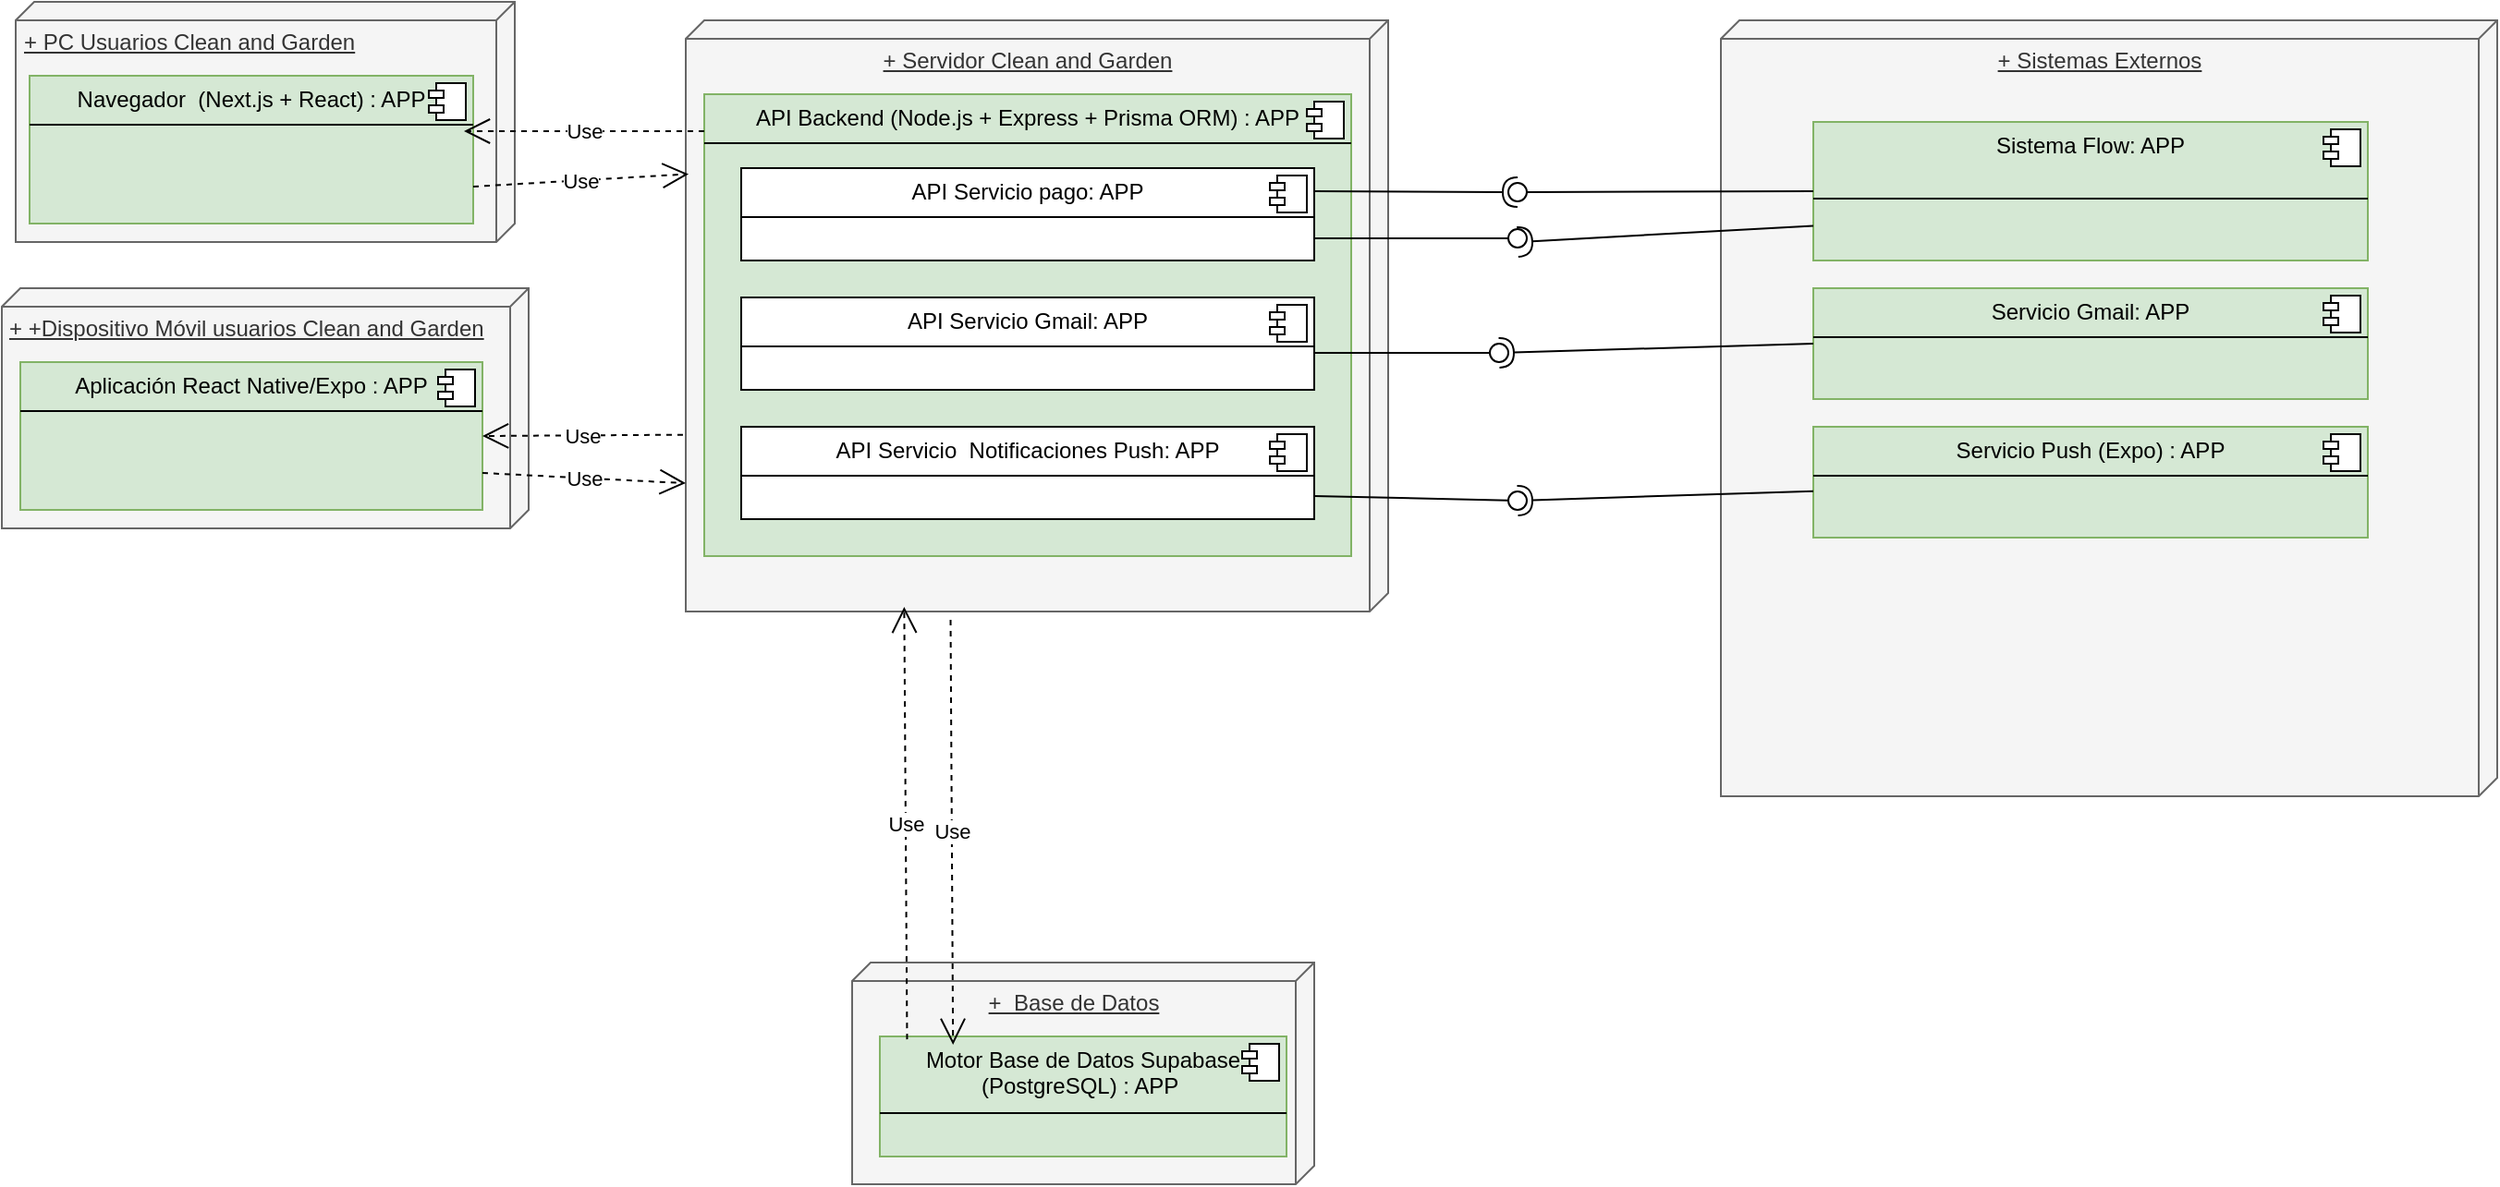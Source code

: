 <mxfile version="28.2.5">
  <diagram name="Vista Física - Despliegue" id="deployment-diagram">
    <mxGraphModel dx="1895" dy="973" grid="1" gridSize="10" guides="1" tooltips="1" connect="1" arrows="1" fold="1" page="1" pageScale="1" pageWidth="827" pageHeight="1169" math="0" shadow="0">
      <root>
        <mxCell id="0" />
        <mxCell id="1" parent="0" />
        <mxCell id="MmMFV5npG8T5-9VpGLUH-14" value="+ PC Usuarios Clean and Garden" style="verticalAlign=top;align=left;spacingTop=8;spacingLeft=2;spacingRight=12;shape=cube;size=10;direction=south;fontStyle=4;html=1;whiteSpace=wrap;fillColor=#f5f5f5;fontColor=#333333;strokeColor=#666666;" parent="1" vertex="1">
          <mxGeometry x="17.5" y="380" width="270" height="130" as="geometry" />
        </mxCell>
        <mxCell id="MmMFV5npG8T5-9VpGLUH-17" value="&lt;p style=&quot;margin:0px;margin-top:6px;text-align:center;&quot;&gt;Navegador&amp;nbsp; (Next.js + React) : APP&lt;/p&gt;&lt;hr size=&quot;1&quot; style=&quot;border-style:solid;&quot;&gt;&lt;p style=&quot;margin:0px;margin-left:8px;&quot;&gt;&lt;br&gt;&lt;/p&gt;" style="align=left;overflow=fill;html=1;dropTarget=0;whiteSpace=wrap;fillColor=#d5e8d4;strokeColor=#82b366;" parent="1" vertex="1">
          <mxGeometry x="25" y="420" width="240" height="80" as="geometry" />
        </mxCell>
        <mxCell id="MmMFV5npG8T5-9VpGLUH-18" value="" style="shape=component;jettyWidth=8;jettyHeight=4;" parent="MmMFV5npG8T5-9VpGLUH-17" vertex="1">
          <mxGeometry x="1" width="20" height="20" relative="1" as="geometry">
            <mxPoint x="-24" y="4" as="offset" />
          </mxGeometry>
        </mxCell>
        <mxCell id="MmMFV5npG8T5-9VpGLUH-20" value="+ +Dispositivo Móvil usuarios Clean and Garden" style="verticalAlign=top;align=left;spacingTop=8;spacingLeft=2;spacingRight=12;shape=cube;size=10;direction=south;fontStyle=4;html=1;whiteSpace=wrap;fillColor=#f5f5f5;strokeColor=#666666;fontColor=#333333;" parent="1" vertex="1">
          <mxGeometry x="10" y="535" width="285" height="130" as="geometry" />
        </mxCell>
        <mxCell id="MmMFV5npG8T5-9VpGLUH-21" value="&lt;p style=&quot;margin:0px;margin-top:6px;text-align:center;&quot;&gt;Aplicación React Native/Expo : APP&lt;/p&gt;&lt;hr size=&quot;1&quot; style=&quot;border-style:solid;&quot;&gt;&lt;p style=&quot;margin:0px;margin-left:8px;&quot;&gt;&lt;br&gt;&lt;/p&gt;" style="align=left;overflow=fill;html=1;dropTarget=0;whiteSpace=wrap;fillColor=#d5e8d4;strokeColor=#82b366;" parent="1" vertex="1">
          <mxGeometry x="20" y="575" width="250" height="80" as="geometry" />
        </mxCell>
        <mxCell id="MmMFV5npG8T5-9VpGLUH-22" value="" style="shape=component;jettyWidth=8;jettyHeight=4;" parent="MmMFV5npG8T5-9VpGLUH-21" vertex="1">
          <mxGeometry x="1" width="20" height="20" relative="1" as="geometry">
            <mxPoint x="-24" y="4" as="offset" />
          </mxGeometry>
        </mxCell>
        <mxCell id="MmMFV5npG8T5-9VpGLUH-23" value="&lt;div style=&quot;&quot;&gt;&lt;span style=&quot;background-color: transparent;&quot;&gt;+ Servidor Clean and Garden&lt;/span&gt;&lt;/div&gt;" style="verticalAlign=top;align=center;spacingTop=8;spacingLeft=2;spacingRight=12;shape=cube;size=10;direction=south;fontStyle=4;html=1;whiteSpace=wrap;fillColor=#f5f5f5;fontColor=#333333;strokeColor=#666666;" parent="1" vertex="1">
          <mxGeometry x="380" y="390" width="380" height="320" as="geometry" />
        </mxCell>
        <mxCell id="MmMFV5npG8T5-9VpGLUH-25" value="&lt;p style=&quot;margin:0px;margin-top:6px;text-align:center;&quot;&gt;API Backend (Node.js + Express + Prisma ORM) : APP&lt;/p&gt;&lt;hr size=&quot;1&quot; style=&quot;border-style:solid;&quot;&gt;&lt;p style=&quot;margin:0px;margin-left:8px;&quot;&gt;&lt;br&gt;&lt;/p&gt;" style="align=left;overflow=fill;html=1;dropTarget=0;whiteSpace=wrap;fillColor=#d5e8d4;strokeColor=#82b366;" parent="1" vertex="1">
          <mxGeometry x="390" y="430" width="350" height="250" as="geometry" />
        </mxCell>
        <mxCell id="MmMFV5npG8T5-9VpGLUH-26" value="" style="shape=component;jettyWidth=8;jettyHeight=4;" parent="MmMFV5npG8T5-9VpGLUH-25" vertex="1">
          <mxGeometry x="1" width="20" height="20" relative="1" as="geometry">
            <mxPoint x="-24" y="4" as="offset" />
          </mxGeometry>
        </mxCell>
        <mxCell id="MmMFV5npG8T5-9VpGLUH-28" value="&lt;p style=&quot;margin:0px;margin-top:6px;text-align:center;&quot;&gt;API Servicio pago: APP&lt;/p&gt;&lt;hr size=&quot;1&quot; style=&quot;border-style:solid;&quot;&gt;&lt;p style=&quot;margin:0px;margin-left:8px;&quot;&gt;&lt;br&gt;&lt;/p&gt;" style="align=left;overflow=fill;html=1;dropTarget=0;whiteSpace=wrap;" parent="1" vertex="1">
          <mxGeometry x="410" y="470" width="310" height="50" as="geometry" />
        </mxCell>
        <mxCell id="MmMFV5npG8T5-9VpGLUH-29" value="" style="shape=component;jettyWidth=8;jettyHeight=4;" parent="MmMFV5npG8T5-9VpGLUH-28" vertex="1">
          <mxGeometry x="1" width="20" height="20" relative="1" as="geometry">
            <mxPoint x="-24" y="4" as="offset" />
          </mxGeometry>
        </mxCell>
        <mxCell id="MmMFV5npG8T5-9VpGLUH-30" value="&lt;p style=&quot;margin:0px;margin-top:6px;text-align:center;&quot;&gt;API Servicio Gmail: APP&lt;/p&gt;&lt;hr size=&quot;1&quot; style=&quot;border-style:solid;&quot;&gt;&lt;p style=&quot;margin:0px;margin-left:8px;&quot;&gt;&lt;br&gt;&lt;/p&gt;" style="align=left;overflow=fill;html=1;dropTarget=0;whiteSpace=wrap;" parent="1" vertex="1">
          <mxGeometry x="410" y="540" width="310" height="50" as="geometry" />
        </mxCell>
        <mxCell id="MmMFV5npG8T5-9VpGLUH-31" value="" style="shape=component;jettyWidth=8;jettyHeight=4;" parent="MmMFV5npG8T5-9VpGLUH-30" vertex="1">
          <mxGeometry x="1" width="20" height="20" relative="1" as="geometry">
            <mxPoint x="-24" y="4" as="offset" />
          </mxGeometry>
        </mxCell>
        <mxCell id="MmMFV5npG8T5-9VpGLUH-32" value="&lt;p style=&quot;margin:0px;margin-top:6px;text-align:center;&quot;&gt;API Servicio&amp;nbsp; Notificaciones Push: APP&lt;/p&gt;&lt;hr size=&quot;1&quot; style=&quot;border-style:solid;&quot;&gt;&lt;p style=&quot;margin:0px;margin-left:8px;&quot;&gt;&lt;br&gt;&lt;/p&gt;" style="align=left;overflow=fill;html=1;dropTarget=0;whiteSpace=wrap;" parent="1" vertex="1">
          <mxGeometry x="410" y="610" width="310" height="50" as="geometry" />
        </mxCell>
        <mxCell id="MmMFV5npG8T5-9VpGLUH-33" value="" style="shape=component;jettyWidth=8;jettyHeight=4;" parent="MmMFV5npG8T5-9VpGLUH-32" vertex="1">
          <mxGeometry x="1" width="20" height="20" relative="1" as="geometry">
            <mxPoint x="-24" y="4" as="offset" />
          </mxGeometry>
        </mxCell>
        <mxCell id="MmMFV5npG8T5-9VpGLUH-34" value="+&amp;nbsp; Base de Datos" style="verticalAlign=top;align=center;spacingTop=8;spacingLeft=2;spacingRight=12;shape=cube;size=10;direction=south;fontStyle=4;html=1;whiteSpace=wrap;fillColor=#f5f5f5;fontColor=#333333;strokeColor=#666666;" parent="1" vertex="1">
          <mxGeometry x="470" y="900" width="250" height="120" as="geometry" />
        </mxCell>
        <mxCell id="MmMFV5npG8T5-9VpGLUH-35" value="&lt;p style=&quot;margin:0px;margin-top:6px;text-align:center;&quot;&gt;&lt;span style=&quot;background-color: transparent; color: light-dark(rgb(0, 0, 0), rgb(255, 255, 255)); text-align: left;&quot;&gt;Motor Base de Datos Supabase (PostgreSQL) : APP&lt;/span&gt;&amp;nbsp;&lt;/p&gt;&lt;hr size=&quot;1&quot; style=&quot;border-style:solid;&quot;&gt;&lt;p style=&quot;margin:0px;margin-left:8px;&quot;&gt;&lt;br&gt;&lt;/p&gt;" style="align=left;overflow=fill;html=1;dropTarget=0;whiteSpace=wrap;fillColor=#d5e8d4;strokeColor=#82b366;" parent="1" vertex="1">
          <mxGeometry x="485" y="940" width="220" height="65" as="geometry" />
        </mxCell>
        <mxCell id="MmMFV5npG8T5-9VpGLUH-36" value="" style="shape=component;jettyWidth=8;jettyHeight=4;" parent="MmMFV5npG8T5-9VpGLUH-35" vertex="1">
          <mxGeometry x="1" width="20" height="20" relative="1" as="geometry">
            <mxPoint x="-24" y="4" as="offset" />
          </mxGeometry>
        </mxCell>
        <mxCell id="MmMFV5npG8T5-9VpGLUH-57" value="Use" style="endArrow=open;endSize=12;dashed=1;html=1;rounded=0;exitX=1;exitY=0.75;exitDx=0;exitDy=0;entryX=0.26;entryY=0.996;entryDx=0;entryDy=0;entryPerimeter=0;" parent="1" source="MmMFV5npG8T5-9VpGLUH-17" target="MmMFV5npG8T5-9VpGLUH-23" edge="1">
          <mxGeometry width="160" relative="1" as="geometry">
            <mxPoint x="230" y="570" as="sourcePoint" />
            <mxPoint x="690" y="380" as="targetPoint" />
          </mxGeometry>
        </mxCell>
        <mxCell id="MmMFV5npG8T5-9VpGLUH-58" value="Use" style="endArrow=open;endSize=12;dashed=1;html=1;rounded=0;exitX=1;exitY=0.75;exitDx=0;exitDy=0;entryX=0.783;entryY=1;entryDx=0;entryDy=0;entryPerimeter=0;" parent="1" source="MmMFV5npG8T5-9VpGLUH-21" target="MmMFV5npG8T5-9VpGLUH-23" edge="1">
          <mxGeometry width="160" relative="1" as="geometry">
            <mxPoint x="240" y="570" as="sourcePoint" />
            <mxPoint x="390" y="570" as="targetPoint" />
            <Array as="points" />
          </mxGeometry>
        </mxCell>
        <mxCell id="MmMFV5npG8T5-9VpGLUH-59" value="Use" style="endArrow=open;endSize=12;dashed=1;html=1;rounded=0;" parent="1" edge="1">
          <mxGeometry width="160" relative="1" as="geometry">
            <mxPoint x="390" y="450" as="sourcePoint" />
            <mxPoint x="260" y="450" as="targetPoint" />
          </mxGeometry>
        </mxCell>
        <mxCell id="MmMFV5npG8T5-9VpGLUH-60" value="Use" style="endArrow=open;endSize=12;dashed=1;html=1;rounded=0;entryX=1;entryY=0.5;entryDx=0;entryDy=0;exitX=0.701;exitY=1.004;exitDx=0;exitDy=0;exitPerimeter=0;" parent="1" source="MmMFV5npG8T5-9VpGLUH-23" target="MmMFV5npG8T5-9VpGLUH-21" edge="1">
          <mxGeometry width="160" relative="1" as="geometry">
            <mxPoint x="407" y="380" as="sourcePoint" />
            <mxPoint x="342.1" y="167.34" as="targetPoint" />
          </mxGeometry>
        </mxCell>
        <mxCell id="MmMFV5npG8T5-9VpGLUH-61" value="Use" style="endArrow=open;endSize=12;dashed=1;html=1;rounded=0;entryX=0.18;entryY=0.069;entryDx=0;entryDy=0;entryPerimeter=0;exitX=1.014;exitY=0.623;exitDx=0;exitDy=0;exitPerimeter=0;" parent="1" source="MmMFV5npG8T5-9VpGLUH-23" target="MmMFV5npG8T5-9VpGLUH-35" edge="1">
          <mxGeometry width="160" relative="1" as="geometry">
            <mxPoint x="540" y="720" as="sourcePoint" />
            <mxPoint x="510" y="950" as="targetPoint" />
          </mxGeometry>
        </mxCell>
        <mxCell id="MmMFV5npG8T5-9VpGLUH-62" value="Use" style="endArrow=open;endSize=12;dashed=1;html=1;rounded=0;exitX=0.067;exitY=0.024;exitDx=0;exitDy=0;exitPerimeter=0;entryX=0.992;entryY=0.689;entryDx=0;entryDy=0;entryPerimeter=0;" parent="1" source="MmMFV5npG8T5-9VpGLUH-35" target="MmMFV5npG8T5-9VpGLUH-23" edge="1">
          <mxGeometry width="160" relative="1" as="geometry">
            <mxPoint x="760" y="610" as="sourcePoint" />
            <mxPoint x="498" y="700" as="targetPoint" />
          </mxGeometry>
        </mxCell>
        <mxCell id="MmMFV5npG8T5-9VpGLUH-65" value="" style="ellipse;whiteSpace=wrap;html=1;align=center;aspect=fixed;fillColor=none;strokeColor=none;resizable=0;perimeter=centerPerimeter;rotatable=0;allowArrows=0;points=[];outlineConnect=1;" parent="1" vertex="1">
          <mxGeometry x="555" y="610" width="10" height="10" as="geometry" />
        </mxCell>
        <mxCell id="MmMFV5npG8T5-9VpGLUH-68" value="" style="ellipse;whiteSpace=wrap;html=1;align=center;aspect=fixed;fillColor=none;strokeColor=none;resizable=0;perimeter=centerPerimeter;rotatable=0;allowArrows=0;points=[];outlineConnect=1;" parent="1" vertex="1">
          <mxGeometry x="555" y="610" width="10" height="10" as="geometry" />
        </mxCell>
        <mxCell id="MmMFV5npG8T5-9VpGLUH-37" value="+ Sistemas Externos" style="verticalAlign=top;align=center;spacingTop=8;spacingLeft=2;spacingRight=12;shape=cube;size=10;direction=south;fontStyle=4;html=1;whiteSpace=wrap;fillColor=#f5f5f5;fontColor=#333333;strokeColor=#666666;" parent="1" vertex="1">
          <mxGeometry x="940" y="390" width="420" height="420" as="geometry" />
        </mxCell>
        <mxCell id="MmMFV5npG8T5-9VpGLUH-72" value="&lt;p style=&quot;margin:0px;margin-top:6px;text-align:center;&quot;&gt;Sistema Flow: APP&lt;/p&gt;&lt;div&gt;&lt;br&gt;&lt;/div&gt;&lt;hr size=&quot;1&quot; style=&quot;border-style:solid;&quot;&gt;&lt;p style=&quot;margin:0px;margin-left:8px;&quot;&gt;&lt;br&gt;&lt;/p&gt;" style="align=left;overflow=fill;html=1;dropTarget=0;whiteSpace=wrap;fillColor=#d5e8d4;strokeColor=#82b366;" parent="1" vertex="1">
          <mxGeometry x="990" y="445" width="300" height="75" as="geometry" />
        </mxCell>
        <mxCell id="MmMFV5npG8T5-9VpGLUH-73" value="" style="shape=component;jettyWidth=8;jettyHeight=4;" parent="MmMFV5npG8T5-9VpGLUH-72" vertex="1">
          <mxGeometry x="1" width="20" height="20" relative="1" as="geometry">
            <mxPoint x="-24" y="4" as="offset" />
          </mxGeometry>
        </mxCell>
        <mxCell id="MmMFV5npG8T5-9VpGLUH-76" value="" style="ellipse;whiteSpace=wrap;html=1;align=center;aspect=fixed;fillColor=none;strokeColor=none;resizable=0;perimeter=centerPerimeter;rotatable=0;allowArrows=0;points=[];outlineConnect=1;" parent="1" vertex="1">
          <mxGeometry x="555" y="650" width="10" height="10" as="geometry" />
        </mxCell>
        <mxCell id="MmMFV5npG8T5-9VpGLUH-79" value="" style="ellipse;whiteSpace=wrap;html=1;align=center;aspect=fixed;fillColor=none;strokeColor=none;resizable=0;perimeter=centerPerimeter;rotatable=0;allowArrows=0;points=[];outlineConnect=1;" parent="1" vertex="1">
          <mxGeometry x="555" y="650" width="10" height="10" as="geometry" />
        </mxCell>
        <mxCell id="MmMFV5npG8T5-9VpGLUH-85" value="" style="ellipse;whiteSpace=wrap;html=1;align=center;aspect=fixed;fillColor=none;strokeColor=none;resizable=0;perimeter=centerPerimeter;rotatable=0;allowArrows=0;points=[];outlineConnect=1;" parent="1" vertex="1">
          <mxGeometry x="555" y="650" width="10" height="10" as="geometry" />
        </mxCell>
        <mxCell id="MmMFV5npG8T5-9VpGLUH-88" value="" style="ellipse;whiteSpace=wrap;html=1;align=center;aspect=fixed;fillColor=none;strokeColor=none;resizable=0;perimeter=centerPerimeter;rotatable=0;allowArrows=0;points=[];outlineConnect=1;" parent="1" vertex="1">
          <mxGeometry x="555" y="650" width="10" height="10" as="geometry" />
        </mxCell>
        <mxCell id="MmMFV5npG8T5-9VpGLUH-91" value="" style="ellipse;whiteSpace=wrap;html=1;align=center;aspect=fixed;fillColor=none;strokeColor=none;resizable=0;perimeter=centerPerimeter;rotatable=0;allowArrows=0;points=[];outlineConnect=1;" parent="1" vertex="1">
          <mxGeometry x="675" y="650" width="10" height="10" as="geometry" />
        </mxCell>
        <mxCell id="MmMFV5npG8T5-9VpGLUH-94" value="" style="ellipse;whiteSpace=wrap;html=1;align=center;aspect=fixed;fillColor=none;strokeColor=none;resizable=0;perimeter=centerPerimeter;rotatable=0;allowArrows=0;points=[];outlineConnect=1;" parent="1" vertex="1">
          <mxGeometry x="675" y="650" width="10" height="10" as="geometry" />
        </mxCell>
        <mxCell id="c3lClaX7j1MCzwCienj9-1" value="&lt;p style=&quot;margin:0px;margin-top:6px;text-align:center;&quot;&gt;&lt;/p&gt;&lt;p style=&quot;margin: 6px 0px 0px; text-align: center;&quot;&gt;Servicio Gmail: APP&lt;/p&gt;&lt;hr style=&quot;border-style: solid;&quot; size=&quot;1&quot;&gt;&lt;p style=&quot;margin: 0px 0px 0px 8px;&quot;&gt;&lt;br&gt;&lt;/p&gt;" style="align=left;overflow=fill;html=1;dropTarget=0;whiteSpace=wrap;fillColor=#d5e8d4;strokeColor=#82b366;" vertex="1" parent="1">
          <mxGeometry x="990" y="535" width="300" height="60" as="geometry" />
        </mxCell>
        <mxCell id="c3lClaX7j1MCzwCienj9-2" value="" style="shape=component;jettyWidth=8;jettyHeight=4;" vertex="1" parent="c3lClaX7j1MCzwCienj9-1">
          <mxGeometry x="1" width="20" height="20" relative="1" as="geometry">
            <mxPoint x="-24" y="4" as="offset" />
          </mxGeometry>
        </mxCell>
        <mxCell id="c3lClaX7j1MCzwCienj9-3" value="&lt;p style=&quot;margin:0px;margin-top:6px;text-align:center;&quot;&gt;&lt;/p&gt;&lt;p style=&quot;margin: 6px 0px 0px; text-align: center;&quot;&gt;Servicio Push (Expo) : APP&lt;/p&gt;&lt;hr style=&quot;border-style: solid;&quot; size=&quot;1&quot;&gt;&lt;p style=&quot;margin: 0px 0px 0px 8px;&quot;&gt;&lt;br&gt;&lt;/p&gt;" style="align=left;overflow=fill;html=1;dropTarget=0;whiteSpace=wrap;fillColor=#d5e8d4;strokeColor=#82b366;" vertex="1" parent="1">
          <mxGeometry x="990" y="610" width="300" height="60" as="geometry" />
        </mxCell>
        <mxCell id="c3lClaX7j1MCzwCienj9-4" value="" style="shape=component;jettyWidth=8;jettyHeight=4;" vertex="1" parent="c3lClaX7j1MCzwCienj9-3">
          <mxGeometry x="1" width="20" height="20" relative="1" as="geometry">
            <mxPoint x="-24" y="4" as="offset" />
          </mxGeometry>
        </mxCell>
        <mxCell id="c3lClaX7j1MCzwCienj9-5" value="" style="rounded=0;orthogonalLoop=1;jettySize=auto;html=1;endArrow=halfCircle;endFill=0;endSize=6;strokeWidth=1;sketch=0;exitX=1;exitY=0.25;exitDx=0;exitDy=0;" edge="1" parent="1" source="MmMFV5npG8T5-9VpGLUH-28">
          <mxGeometry relative="1" as="geometry">
            <mxPoint x="750" y="740" as="sourcePoint" />
            <mxPoint x="830" y="483" as="targetPoint" />
          </mxGeometry>
        </mxCell>
        <mxCell id="c3lClaX7j1MCzwCienj9-6" value="" style="rounded=0;orthogonalLoop=1;jettySize=auto;html=1;endArrow=oval;endFill=0;sketch=0;sourcePerimeterSpacing=0;targetPerimeterSpacing=0;endSize=10;exitX=0;exitY=0.5;exitDx=0;exitDy=0;" edge="1" parent="1" source="MmMFV5npG8T5-9VpGLUH-72">
          <mxGeometry relative="1" as="geometry">
            <mxPoint x="710" y="780" as="sourcePoint" />
            <mxPoint x="830" y="483" as="targetPoint" />
          </mxGeometry>
        </mxCell>
        <mxCell id="c3lClaX7j1MCzwCienj9-7" value="" style="ellipse;whiteSpace=wrap;html=1;align=center;aspect=fixed;fillColor=none;strokeColor=none;resizable=0;perimeter=centerPerimeter;rotatable=0;allowArrows=0;points=[];outlineConnect=1;" vertex="1" parent="1">
          <mxGeometry x="475" y="650" width="10" height="10" as="geometry" />
        </mxCell>
        <mxCell id="c3lClaX7j1MCzwCienj9-8" value="" style="rounded=0;orthogonalLoop=1;jettySize=auto;html=1;endArrow=halfCircle;endFill=0;endSize=6;strokeWidth=1;sketch=0;exitX=0;exitY=0.75;exitDx=0;exitDy=0;" edge="1" parent="1" source="MmMFV5npG8T5-9VpGLUH-72">
          <mxGeometry relative="1" as="geometry">
            <mxPoint x="710" y="780" as="sourcePoint" />
            <mxPoint x="830" y="510" as="targetPoint" />
          </mxGeometry>
        </mxCell>
        <mxCell id="c3lClaX7j1MCzwCienj9-9" value="" style="rounded=0;orthogonalLoop=1;jettySize=auto;html=1;endArrow=oval;endFill=0;sketch=0;sourcePerimeterSpacing=0;targetPerimeterSpacing=0;endSize=10;exitX=1;exitY=0.76;exitDx=0;exitDy=0;exitPerimeter=0;" edge="1" parent="1" source="MmMFV5npG8T5-9VpGLUH-28">
          <mxGeometry relative="1" as="geometry">
            <mxPoint x="780" y="770" as="sourcePoint" />
            <mxPoint x="830" y="508" as="targetPoint" />
          </mxGeometry>
        </mxCell>
        <mxCell id="c3lClaX7j1MCzwCienj9-10" value="" style="ellipse;whiteSpace=wrap;html=1;align=center;aspect=fixed;fillColor=none;strokeColor=none;resizable=0;perimeter=centerPerimeter;rotatable=0;allowArrows=0;points=[];outlineConnect=1;" vertex="1" parent="1">
          <mxGeometry x="840" y="860" width="10" height="10" as="geometry" />
        </mxCell>
        <mxCell id="c3lClaX7j1MCzwCienj9-13" value="" style="ellipse;whiteSpace=wrap;html=1;align=center;aspect=fixed;fillColor=none;strokeColor=none;resizable=0;perimeter=centerPerimeter;rotatable=0;allowArrows=0;points=[];outlineConnect=1;" vertex="1" parent="1">
          <mxGeometry x="475" y="650" width="10" height="10" as="geometry" />
        </mxCell>
        <mxCell id="c3lClaX7j1MCzwCienj9-14" value="" style="rounded=0;orthogonalLoop=1;jettySize=auto;html=1;endArrow=halfCircle;endFill=0;endSize=6;strokeWidth=1;sketch=0;exitX=0;exitY=0.5;exitDx=0;exitDy=0;" edge="1" parent="1" source="c3lClaX7j1MCzwCienj9-1">
          <mxGeometry relative="1" as="geometry">
            <mxPoint x="750" y="810" as="sourcePoint" />
            <mxPoint x="820" y="570" as="targetPoint" />
          </mxGeometry>
        </mxCell>
        <mxCell id="c3lClaX7j1MCzwCienj9-17" value="" style="rounded=0;orthogonalLoop=1;jettySize=auto;html=1;endArrow=oval;endFill=0;sketch=0;sourcePerimeterSpacing=0;targetPerimeterSpacing=0;endSize=10;" edge="1" parent="1">
          <mxGeometry relative="1" as="geometry">
            <mxPoint x="720" y="570" as="sourcePoint" />
            <mxPoint x="820" y="570" as="targetPoint" />
          </mxGeometry>
        </mxCell>
        <mxCell id="c3lClaX7j1MCzwCienj9-16" value="" style="ellipse;whiteSpace=wrap;html=1;align=center;aspect=fixed;fillColor=none;strokeColor=none;resizable=0;perimeter=centerPerimeter;rotatable=0;allowArrows=0;points=[];outlineConnect=1;" vertex="1" parent="1">
          <mxGeometry x="785" y="575" width="10" height="10" as="geometry" />
        </mxCell>
        <mxCell id="c3lClaX7j1MCzwCienj9-20" value="" style="ellipse;whiteSpace=wrap;html=1;align=center;aspect=fixed;fillColor=none;strokeColor=none;resizable=0;perimeter=centerPerimeter;rotatable=0;allowArrows=0;points=[];outlineConnect=1;" vertex="1" parent="1">
          <mxGeometry x="900" y="880" width="10" height="10" as="geometry" />
        </mxCell>
        <mxCell id="c3lClaX7j1MCzwCienj9-21" value="" style="rounded=0;orthogonalLoop=1;jettySize=auto;html=1;endArrow=halfCircle;endFill=0;endSize=6;strokeWidth=1;sketch=0;" edge="1" parent="1" source="c3lClaX7j1MCzwCienj9-3">
          <mxGeometry relative="1" as="geometry">
            <mxPoint x="720" y="800" as="sourcePoint" />
            <mxPoint x="830" y="650" as="targetPoint" />
          </mxGeometry>
        </mxCell>
        <mxCell id="c3lClaX7j1MCzwCienj9-22" value="" style="rounded=0;orthogonalLoop=1;jettySize=auto;html=1;endArrow=oval;endFill=0;sketch=0;sourcePerimeterSpacing=0;targetPerimeterSpacing=0;endSize=10;exitX=1;exitY=0.75;exitDx=0;exitDy=0;" edge="1" parent="1" source="MmMFV5npG8T5-9VpGLUH-32">
          <mxGeometry relative="1" as="geometry">
            <mxPoint x="790" y="750" as="sourcePoint" />
            <mxPoint x="830" y="650" as="targetPoint" />
          </mxGeometry>
        </mxCell>
        <mxCell id="c3lClaX7j1MCzwCienj9-23" value="" style="ellipse;whiteSpace=wrap;html=1;align=center;aspect=fixed;fillColor=none;strokeColor=none;resizable=0;perimeter=centerPerimeter;rotatable=0;allowArrows=0;points=[];outlineConnect=1;" vertex="1" parent="1">
          <mxGeometry x="817" y="750" width="10" height="10" as="geometry" />
        </mxCell>
      </root>
    </mxGraphModel>
  </diagram>
</mxfile>
